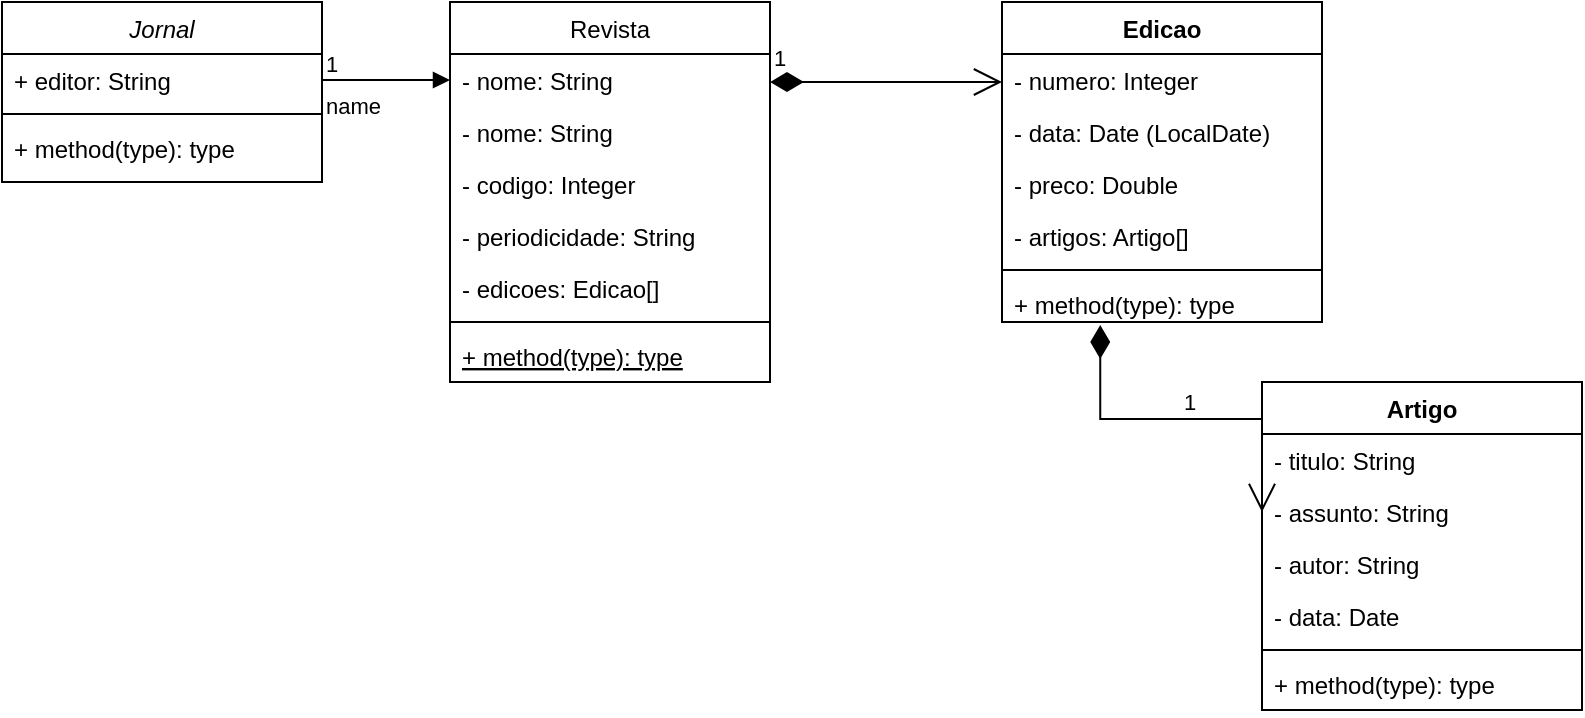 <mxfile version="18.1.2" type="device"><diagram id="C5RBs43oDa-KdzZeNtuy" name="Page-1"><mxGraphModel dx="824" dy="429" grid="1" gridSize="10" guides="1" tooltips="1" connect="1" arrows="1" fold="1" page="1" pageScale="1" pageWidth="827" pageHeight="1169" math="0" shadow="0"><root><mxCell id="WIyWlLk6GJQsqaUBKTNV-0"/><mxCell id="WIyWlLk6GJQsqaUBKTNV-1" parent="WIyWlLk6GJQsqaUBKTNV-0"/><mxCell id="zkfFHV4jXpPFQw0GAbJ--0" value="Jornal" style="swimlane;fontStyle=2;align=center;verticalAlign=top;childLayout=stackLayout;horizontal=1;startSize=26;horizontalStack=0;resizeParent=1;resizeLast=0;collapsible=1;marginBottom=0;rounded=0;shadow=0;strokeWidth=1;" parent="WIyWlLk6GJQsqaUBKTNV-1" vertex="1"><mxGeometry x="30" y="40" width="160" height="90" as="geometry"><mxRectangle x="230" y="140" width="160" height="26" as="alternateBounds"/></mxGeometry></mxCell><mxCell id="zkfFHV4jXpPFQw0GAbJ--1" value="+ editor: String" style="text;align=left;verticalAlign=top;spacingLeft=4;spacingRight=4;overflow=hidden;rotatable=0;points=[[0,0.5],[1,0.5]];portConstraint=eastwest;" parent="zkfFHV4jXpPFQw0GAbJ--0" vertex="1"><mxGeometry y="26" width="160" height="26" as="geometry"/></mxCell><mxCell id="zkfFHV4jXpPFQw0GAbJ--4" value="" style="line;html=1;strokeWidth=1;align=left;verticalAlign=middle;spacingTop=-1;spacingLeft=3;spacingRight=3;rotatable=0;labelPosition=right;points=[];portConstraint=eastwest;" parent="zkfFHV4jXpPFQw0GAbJ--0" vertex="1"><mxGeometry y="52" width="160" height="8" as="geometry"/></mxCell><mxCell id="zkfFHV4jXpPFQw0GAbJ--5" value="+ method(type): type" style="text;align=left;verticalAlign=top;spacingLeft=4;spacingRight=4;overflow=hidden;rotatable=0;points=[[0,0.5],[1,0.5]];portConstraint=eastwest;" parent="zkfFHV4jXpPFQw0GAbJ--0" vertex="1"><mxGeometry y="60" width="160" height="26" as="geometry"/></mxCell><mxCell id="zkfFHV4jXpPFQw0GAbJ--6" value="Revista" style="swimlane;fontStyle=0;align=center;verticalAlign=top;childLayout=stackLayout;horizontal=1;startSize=26;horizontalStack=0;resizeParent=1;resizeLast=0;collapsible=1;marginBottom=0;rounded=0;shadow=0;strokeWidth=1;" parent="WIyWlLk6GJQsqaUBKTNV-1" vertex="1"><mxGeometry x="254" y="40" width="160" height="190" as="geometry"><mxRectangle x="130" y="380" width="160" height="26" as="alternateBounds"/></mxGeometry></mxCell><mxCell id="YttZaxmBd0pxsmRovzuw-27" value="- nome: String" style="text;align=left;verticalAlign=top;spacingLeft=4;spacingRight=4;overflow=hidden;rotatable=0;points=[[0,0.5],[1,0.5]];portConstraint=eastwest;" vertex="1" parent="zkfFHV4jXpPFQw0GAbJ--6"><mxGeometry y="26" width="160" height="26" as="geometry"/></mxCell><mxCell id="zkfFHV4jXpPFQw0GAbJ--7" value="- nome: String" style="text;align=left;verticalAlign=top;spacingLeft=4;spacingRight=4;overflow=hidden;rotatable=0;points=[[0,0.5],[1,0.5]];portConstraint=eastwest;" parent="zkfFHV4jXpPFQw0GAbJ--6" vertex="1"><mxGeometry y="52" width="160" height="26" as="geometry"/></mxCell><mxCell id="zkfFHV4jXpPFQw0GAbJ--8" value="- codigo: Integer" style="text;align=left;verticalAlign=top;spacingLeft=4;spacingRight=4;overflow=hidden;rotatable=0;points=[[0,0.5],[1,0.5]];portConstraint=eastwest;rounded=0;shadow=0;html=0;" parent="zkfFHV4jXpPFQw0GAbJ--6" vertex="1"><mxGeometry y="78" width="160" height="26" as="geometry"/></mxCell><mxCell id="YttZaxmBd0pxsmRovzuw-0" value="- periodicidade: String" style="text;align=left;verticalAlign=top;spacingLeft=4;spacingRight=4;overflow=hidden;rotatable=0;points=[[0,0.5],[1,0.5]];portConstraint=eastwest;rounded=0;shadow=0;html=0;" vertex="1" parent="zkfFHV4jXpPFQw0GAbJ--6"><mxGeometry y="104" width="160" height="26" as="geometry"/></mxCell><mxCell id="YttZaxmBd0pxsmRovzuw-1" value="- edicoes: Edicao[]" style="text;align=left;verticalAlign=top;spacingLeft=4;spacingRight=4;overflow=hidden;rotatable=0;points=[[0,0.5],[1,0.5]];portConstraint=eastwest;rounded=0;shadow=0;html=0;" vertex="1" parent="zkfFHV4jXpPFQw0GAbJ--6"><mxGeometry y="130" width="160" height="26" as="geometry"/></mxCell><mxCell id="zkfFHV4jXpPFQw0GAbJ--9" value="" style="line;html=1;strokeWidth=1;align=left;verticalAlign=middle;spacingTop=-1;spacingLeft=3;spacingRight=3;rotatable=0;labelPosition=right;points=[];portConstraint=eastwest;" parent="zkfFHV4jXpPFQw0GAbJ--6" vertex="1"><mxGeometry y="156" width="160" height="8" as="geometry"/></mxCell><mxCell id="zkfFHV4jXpPFQw0GAbJ--10" value="+ method(type): type" style="text;align=left;verticalAlign=top;spacingLeft=4;spacingRight=4;overflow=hidden;rotatable=0;points=[[0,0.5],[1,0.5]];portConstraint=eastwest;fontStyle=4" parent="zkfFHV4jXpPFQw0GAbJ--6" vertex="1"><mxGeometry y="164" width="160" height="26" as="geometry"/></mxCell><mxCell id="YttZaxmBd0pxsmRovzuw-7" value="Edicao" style="swimlane;fontStyle=1;align=center;verticalAlign=top;childLayout=stackLayout;horizontal=1;startSize=26;horizontalStack=0;resizeParent=1;resizeParentMax=0;resizeLast=0;collapsible=1;marginBottom=0;rounded=0;swimlaneLine=1;" vertex="1" parent="WIyWlLk6GJQsqaUBKTNV-1"><mxGeometry x="530" y="40" width="160" height="160" as="geometry"/></mxCell><mxCell id="YttZaxmBd0pxsmRovzuw-8" value="- numero: Integer" style="text;strokeColor=none;fillColor=none;align=left;verticalAlign=top;spacingLeft=4;spacingRight=4;overflow=hidden;rotatable=0;points=[[0,0.5],[1,0.5]];portConstraint=eastwest;" vertex="1" parent="YttZaxmBd0pxsmRovzuw-7"><mxGeometry y="26" width="160" height="26" as="geometry"/></mxCell><mxCell id="YttZaxmBd0pxsmRovzuw-11" value="- data: Date (LocalDate)" style="text;strokeColor=none;fillColor=none;align=left;verticalAlign=top;spacingLeft=4;spacingRight=4;overflow=hidden;rotatable=0;points=[[0,0.5],[1,0.5]];portConstraint=eastwest;" vertex="1" parent="YttZaxmBd0pxsmRovzuw-7"><mxGeometry y="52" width="160" height="26" as="geometry"/></mxCell><mxCell id="YttZaxmBd0pxsmRovzuw-13" value="- preco: Double" style="text;strokeColor=none;fillColor=none;align=left;verticalAlign=top;spacingLeft=4;spacingRight=4;overflow=hidden;rotatable=0;points=[[0,0.5],[1,0.5]];portConstraint=eastwest;" vertex="1" parent="YttZaxmBd0pxsmRovzuw-7"><mxGeometry y="78" width="160" height="26" as="geometry"/></mxCell><mxCell id="YttZaxmBd0pxsmRovzuw-14" value="- artigos: Artigo[]" style="text;strokeColor=none;fillColor=none;align=left;verticalAlign=top;spacingLeft=4;spacingRight=4;overflow=hidden;rotatable=0;points=[[0,0.5],[1,0.5]];portConstraint=eastwest;" vertex="1" parent="YttZaxmBd0pxsmRovzuw-7"><mxGeometry y="104" width="160" height="26" as="geometry"/></mxCell><mxCell id="YttZaxmBd0pxsmRovzuw-9" value="" style="line;strokeWidth=1;fillColor=none;align=left;verticalAlign=middle;spacingTop=-1;spacingLeft=3;spacingRight=3;rotatable=0;labelPosition=right;points=[];portConstraint=eastwest;" vertex="1" parent="YttZaxmBd0pxsmRovzuw-7"><mxGeometry y="130" width="160" height="8" as="geometry"/></mxCell><mxCell id="YttZaxmBd0pxsmRovzuw-10" value="+ method(type): type" style="text;strokeColor=none;fillColor=none;align=left;verticalAlign=top;spacingLeft=4;spacingRight=4;overflow=hidden;rotatable=0;points=[[0,0.5],[1,0.5]];portConstraint=eastwest;" vertex="1" parent="YttZaxmBd0pxsmRovzuw-7"><mxGeometry y="138" width="160" height="22" as="geometry"/></mxCell><mxCell id="YttZaxmBd0pxsmRovzuw-18" value="Artigo" style="swimlane;fontStyle=1;align=center;verticalAlign=top;childLayout=stackLayout;horizontal=1;startSize=26;horizontalStack=0;resizeParent=1;resizeParentMax=0;resizeLast=0;collapsible=1;marginBottom=0;rounded=0;" vertex="1" parent="WIyWlLk6GJQsqaUBKTNV-1"><mxGeometry x="660" y="230" width="160" height="164" as="geometry"/></mxCell><mxCell id="YttZaxmBd0pxsmRovzuw-19" value="- titulo: String" style="text;strokeColor=none;fillColor=none;align=left;verticalAlign=top;spacingLeft=4;spacingRight=4;overflow=hidden;rotatable=0;points=[[0,0.5],[1,0.5]];portConstraint=eastwest;rounded=0;" vertex="1" parent="YttZaxmBd0pxsmRovzuw-18"><mxGeometry y="26" width="160" height="26" as="geometry"/></mxCell><mxCell id="YttZaxmBd0pxsmRovzuw-22" value="- assunto: String" style="text;strokeColor=none;fillColor=none;align=left;verticalAlign=top;spacingLeft=4;spacingRight=4;overflow=hidden;rotatable=0;points=[[0,0.5],[1,0.5]];portConstraint=eastwest;rounded=0;" vertex="1" parent="YttZaxmBd0pxsmRovzuw-18"><mxGeometry y="52" width="160" height="26" as="geometry"/></mxCell><mxCell id="YttZaxmBd0pxsmRovzuw-23" value="- autor: String" style="text;strokeColor=none;fillColor=none;align=left;verticalAlign=top;spacingLeft=4;spacingRight=4;overflow=hidden;rotatable=0;points=[[0,0.5],[1,0.5]];portConstraint=eastwest;rounded=0;" vertex="1" parent="YttZaxmBd0pxsmRovzuw-18"><mxGeometry y="78" width="160" height="26" as="geometry"/></mxCell><mxCell id="YttZaxmBd0pxsmRovzuw-24" value="- data: Date" style="text;strokeColor=none;fillColor=none;align=left;verticalAlign=top;spacingLeft=4;spacingRight=4;overflow=hidden;rotatable=0;points=[[0,0.5],[1,0.5]];portConstraint=eastwest;rounded=0;" vertex="1" parent="YttZaxmBd0pxsmRovzuw-18"><mxGeometry y="104" width="160" height="26" as="geometry"/></mxCell><mxCell id="YttZaxmBd0pxsmRovzuw-20" value="" style="line;strokeWidth=1;fillColor=none;align=left;verticalAlign=middle;spacingTop=-1;spacingLeft=3;spacingRight=3;rotatable=0;labelPosition=right;points=[];portConstraint=eastwest;rounded=0;" vertex="1" parent="YttZaxmBd0pxsmRovzuw-18"><mxGeometry y="130" width="160" height="8" as="geometry"/></mxCell><mxCell id="YttZaxmBd0pxsmRovzuw-21" value="+ method(type): type" style="text;strokeColor=none;fillColor=none;align=left;verticalAlign=top;spacingLeft=4;spacingRight=4;overflow=hidden;rotatable=0;points=[[0,0.5],[1,0.5]];portConstraint=eastwest;rounded=0;" vertex="1" parent="YttZaxmBd0pxsmRovzuw-18"><mxGeometry y="138" width="160" height="26" as="geometry"/></mxCell><mxCell id="YttZaxmBd0pxsmRovzuw-28" value="name" style="endArrow=block;endFill=1;html=1;edgeStyle=orthogonalEdgeStyle;align=left;verticalAlign=top;rounded=0;entryX=0;entryY=0.5;entryDx=0;entryDy=0;exitX=1;exitY=0.5;exitDx=0;exitDy=0;" edge="1" parent="WIyWlLk6GJQsqaUBKTNV-1" source="zkfFHV4jXpPFQw0GAbJ--1" target="YttZaxmBd0pxsmRovzuw-27"><mxGeometry x="-1" relative="1" as="geometry"><mxPoint x="246" y="68.47" as="sourcePoint"/><mxPoint x="406" y="68.47" as="targetPoint"/></mxGeometry></mxCell><mxCell id="YttZaxmBd0pxsmRovzuw-29" value="1" style="edgeLabel;resizable=0;html=1;align=left;verticalAlign=bottom;rounded=0;" connectable="0" vertex="1" parent="YttZaxmBd0pxsmRovzuw-28"><mxGeometry x="-1" relative="1" as="geometry"/></mxCell><mxCell id="YttZaxmBd0pxsmRovzuw-32" value="1" style="endArrow=open;html=1;endSize=12;startArrow=diamondThin;startSize=14;startFill=1;edgeStyle=orthogonalEdgeStyle;align=left;verticalAlign=bottom;rounded=0;" edge="1" parent="WIyWlLk6GJQsqaUBKTNV-1"><mxGeometry x="-1" y="3" relative="1" as="geometry"><mxPoint x="414" y="80" as="sourcePoint"/><mxPoint x="530" y="80" as="targetPoint"/></mxGeometry></mxCell><mxCell id="YttZaxmBd0pxsmRovzuw-37" value="1" style="endArrow=open;html=1;endSize=12;startArrow=diamondThin;startSize=14;startFill=1;align=left;verticalAlign=bottom;rounded=0;entryX=0;entryY=0.5;entryDx=0;entryDy=0;exitX=0.307;exitY=1.069;exitDx=0;exitDy=0;exitPerimeter=0;edgeStyle=elbowEdgeStyle;elbow=vertical;" edge="1" parent="WIyWlLk6GJQsqaUBKTNV-1" source="YttZaxmBd0pxsmRovzuw-10" target="YttZaxmBd0pxsmRovzuw-22"><mxGeometry relative="1" as="geometry"><mxPoint x="590" y="210" as="sourcePoint"/><mxPoint x="580" y="311" as="targetPoint"/></mxGeometry></mxCell></root></mxGraphModel></diagram></mxfile>